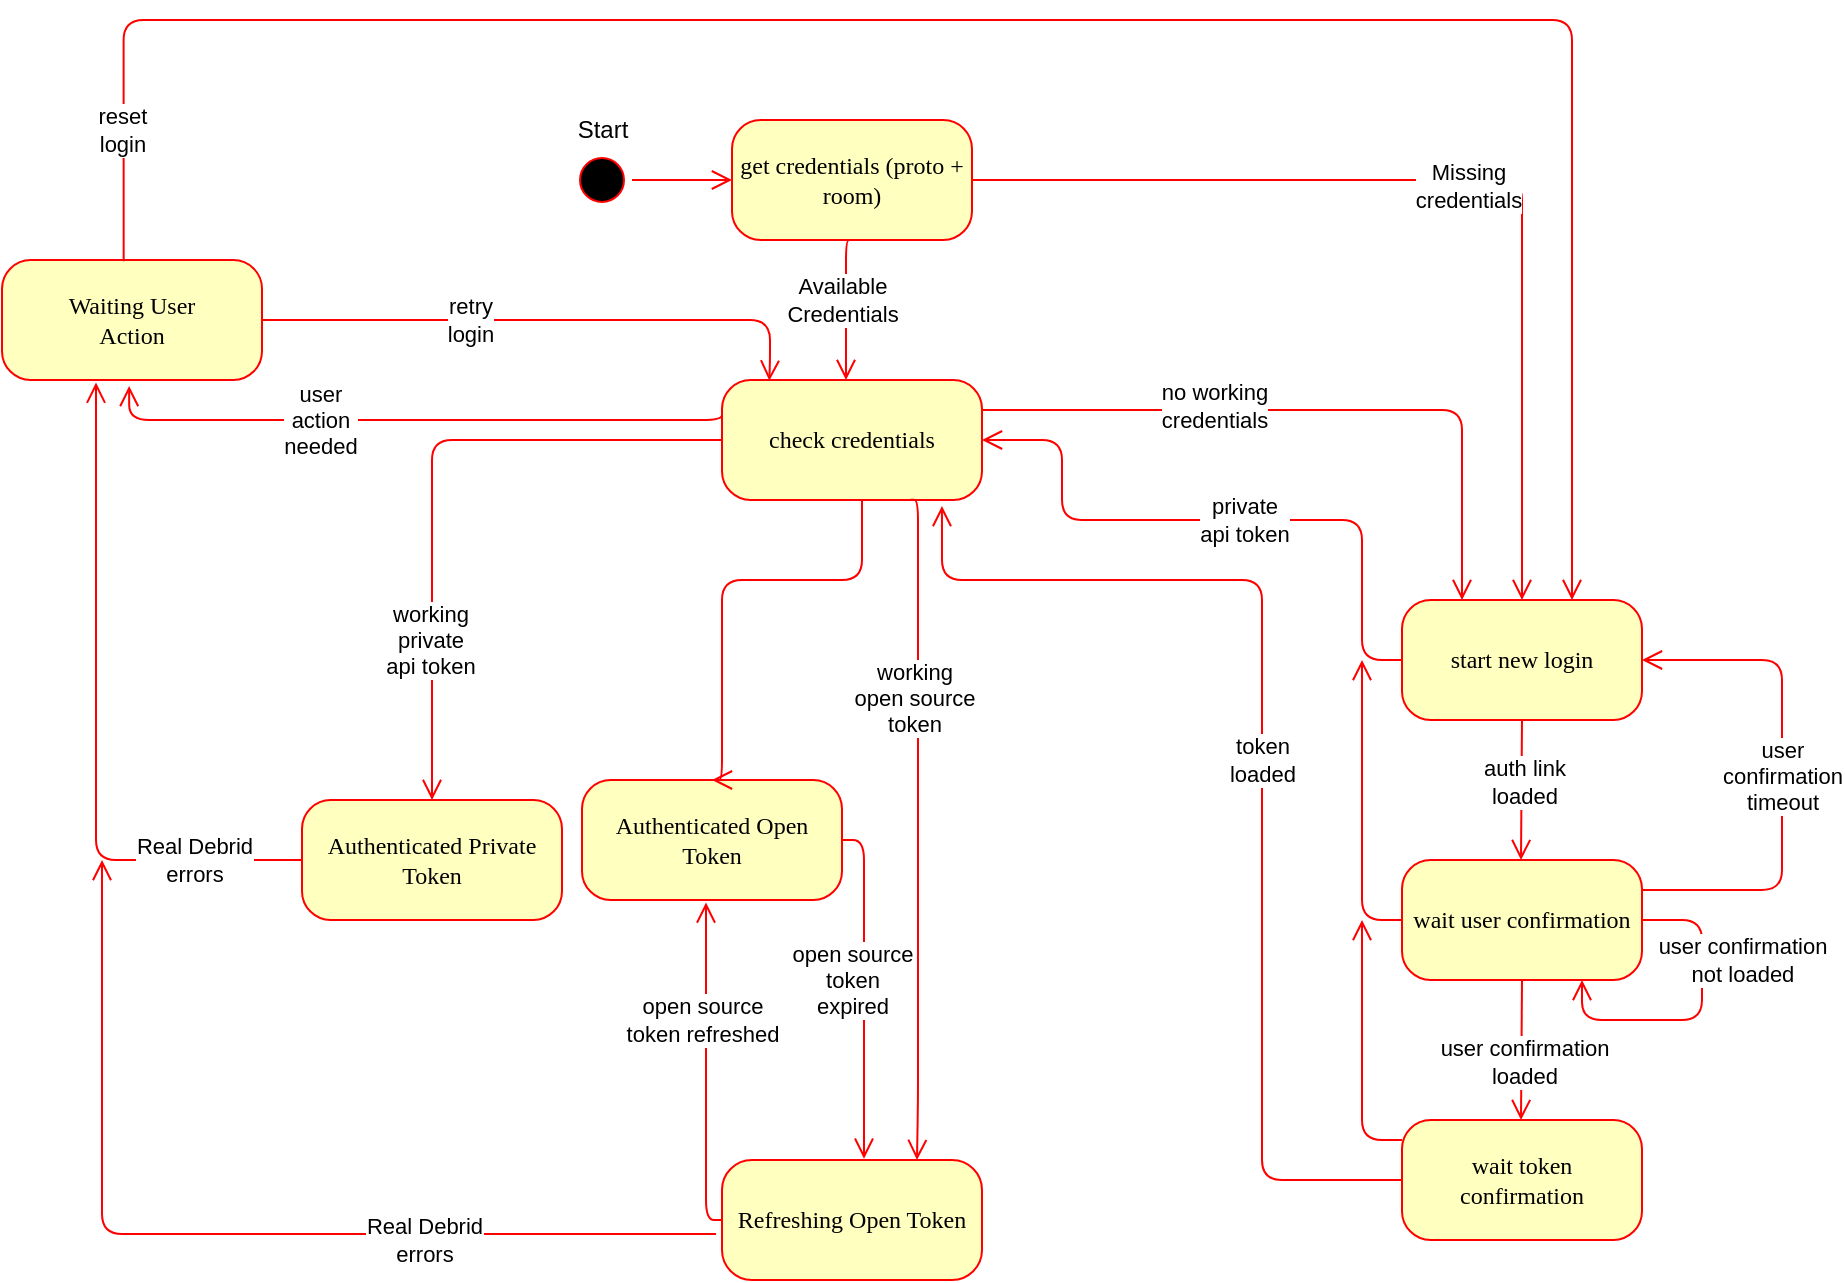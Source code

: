 <mxfile version="15.3.1" type="github">
  <diagram name="Page-1" id="58cdce13-f638-feb5-8d6f-7d28b1aa9fa0">
    <mxGraphModel dx="1021" dy="1112" grid="1" gridSize="10" guides="1" tooltips="1" connect="1" arrows="1" fold="1" page="1" pageScale="1" pageWidth="1100" pageHeight="850" background="none" math="0" shadow="0">
      <root>
        <mxCell id="0" />
        <mxCell id="1" parent="0" />
        <mxCell id="382b91b5511bd0f7-1" value="" style="ellipse;html=1;shape=startState;fillColor=#000000;strokeColor=#ff0000;rounded=1;shadow=0;comic=0;labelBackgroundColor=none;fontFamily=Verdana;fontSize=12;fontColor=#000000;align=center;direction=south;" parent="1" vertex="1">
          <mxGeometry x="385" y="105" width="30" height="30" as="geometry" />
        </mxCell>
        <mxCell id="382b91b5511bd0f7-5" value="Authenticated Open Token" style="rounded=1;whiteSpace=wrap;html=1;arcSize=24;fillColor=#ffffc0;strokeColor=#ff0000;shadow=0;comic=0;labelBackgroundColor=none;fontFamily=Verdana;fontSize=12;fontColor=#000000;align=center;" parent="1" vertex="1">
          <mxGeometry x="390" y="420" width="130" height="60" as="geometry" />
        </mxCell>
        <mxCell id="382b91b5511bd0f7-6" value="get credentials (proto + room)" style="rounded=1;whiteSpace=wrap;html=1;arcSize=24;fillColor=#ffffc0;strokeColor=#ff0000;shadow=0;comic=0;labelBackgroundColor=none;fontFamily=Verdana;fontSize=12;fontColor=#000000;align=center;" parent="1" vertex="1">
          <mxGeometry x="465" y="90" width="120" height="60" as="geometry" />
        </mxCell>
        <mxCell id="3cde6dad864a17aa-3" style="edgeStyle=orthogonalEdgeStyle;html=1;exitX=1;exitY=0.25;entryX=0.25;entryY=0;labelBackgroundColor=none;endArrow=open;endSize=8;strokeColor=#ff0000;fontFamily=Verdana;fontSize=12;align=left;" parent="1" source="382b91b5511bd0f7-7" target="382b91b5511bd0f7-9" edge="1">
          <mxGeometry relative="1" as="geometry" />
        </mxCell>
        <mxCell id="382b91b5511bd0f7-7" value="check credentials" style="rounded=1;whiteSpace=wrap;html=1;arcSize=24;fillColor=#ffffc0;strokeColor=#ff0000;shadow=0;comic=0;labelBackgroundColor=none;fontFamily=Verdana;fontSize=12;fontColor=#000000;align=center;" parent="1" vertex="1">
          <mxGeometry x="460" y="220" width="130" height="60" as="geometry" />
        </mxCell>
        <mxCell id="3cde6dad864a17aa-4" style="edgeStyle=orthogonalEdgeStyle;html=1;exitX=1;exitY=0.5;labelBackgroundColor=none;endArrow=open;endSize=8;strokeColor=#ff0000;fontFamily=Verdana;fontSize=12;align=left;exitDx=0;exitDy=0;entryX=0.5;entryY=0;entryDx=0;entryDy=0;" parent="1" source="382b91b5511bd0f7-6" target="382b91b5511bd0f7-9" edge="1">
          <mxGeometry relative="1" as="geometry">
            <Array as="points">
              <mxPoint x="860" y="120" />
            </Array>
            <mxPoint x="580" y="160" as="targetPoint" />
          </mxGeometry>
        </mxCell>
        <mxCell id="F9N_rp_ZScv7wXBiVBBy-1" value="Missing&lt;br&gt; credentials" style="edgeLabel;html=1;align=center;verticalAlign=middle;resizable=0;points=[];" parent="3cde6dad864a17aa-4" vertex="1" connectable="0">
          <mxGeometry x="0.021" y="-3" relative="1" as="geometry">
            <mxPoint as="offset" />
          </mxGeometry>
        </mxCell>
        <mxCell id="382b91b5511bd0f7-9" value="start new login" style="rounded=1;whiteSpace=wrap;html=1;arcSize=24;fillColor=#ffffc0;strokeColor=#ff0000;shadow=0;comic=0;labelBackgroundColor=none;fontFamily=Verdana;fontSize=12;fontColor=#000000;align=center;" parent="1" vertex="1">
          <mxGeometry x="800" y="330" width="120" height="60" as="geometry" />
        </mxCell>
        <mxCell id="2a3bc250acf0617d-9" style="edgeStyle=orthogonalEdgeStyle;html=1;labelBackgroundColor=none;endArrow=open;endSize=8;strokeColor=#ff0000;fontFamily=Verdana;fontSize=12;align=left;" parent="1" source="382b91b5511bd0f7-1" target="382b91b5511bd0f7-6" edge="1">
          <mxGeometry relative="1" as="geometry" />
        </mxCell>
        <mxCell id="2a3bc250acf0617d-10" style="edgeStyle=orthogonalEdgeStyle;html=1;labelBackgroundColor=none;endArrow=open;endSize=8;strokeColor=#ff0000;fontFamily=Verdana;fontSize=12;align=left;exitX=0.5;exitY=1;exitDx=0;exitDy=0;" parent="1" source="382b91b5511bd0f7-6" edge="1">
          <mxGeometry relative="1" as="geometry">
            <Array as="points">
              <mxPoint x="522" y="150" />
            </Array>
            <mxPoint x="522" y="220" as="targetPoint" />
          </mxGeometry>
        </mxCell>
        <mxCell id="F9N_rp_ZScv7wXBiVBBy-3" value="Available&lt;br&gt;Credentials" style="edgeLabel;html=1;align=center;verticalAlign=middle;resizable=0;points=[];" parent="1" vertex="1" connectable="0">
          <mxGeometry x="520" y="180" as="geometry" />
        </mxCell>
        <mxCell id="F9N_rp_ZScv7wXBiVBBy-4" value="&lt;div&gt;no working&lt;/div&gt;&lt;div&gt; credentials&lt;/div&gt;" style="edgeLabel;html=1;align=center;verticalAlign=middle;resizable=0;points=[];" parent="1" vertex="1" connectable="0">
          <mxGeometry x="720" y="240" as="geometry">
            <mxPoint x="-14" y="-7" as="offset" />
          </mxGeometry>
        </mxCell>
        <mxCell id="F9N_rp_ZScv7wXBiVBBy-12" value="Refreshing Open Token" style="rounded=1;whiteSpace=wrap;html=1;arcSize=25;fillColor=#ffffc0;strokeColor=#ff0000;shadow=0;comic=0;labelBackgroundColor=none;fontFamily=Verdana;fontSize=12;fontColor=#000000;align=center;" parent="1" vertex="1">
          <mxGeometry x="460" y="610" width="130" height="60" as="geometry" />
        </mxCell>
        <mxCell id="F9N_rp_ZScv7wXBiVBBy-16" style="edgeStyle=elbowEdgeStyle;html=1;labelBackgroundColor=none;endArrow=open;endSize=8;strokeColor=#ff0000;fontFamily=Verdana;fontSize=12;align=left;exitX=0;exitY=0.5;exitDx=0;exitDy=0;entryX=0.478;entryY=1.021;entryDx=0;entryDy=0;entryPerimeter=0;" parent="1" edge="1" target="382b91b5511bd0f7-5" source="F9N_rp_ZScv7wXBiVBBy-12">
          <mxGeometry relative="1" as="geometry">
            <mxPoint x="530" y="540" as="sourcePoint" />
            <mxPoint x="443" y="500" as="targetPoint" />
            <Array as="points">
              <mxPoint x="452" y="560" />
              <mxPoint x="640" y="520" />
              <mxPoint x="540" y="510" />
            </Array>
          </mxGeometry>
        </mxCell>
        <mxCell id="F9N_rp_ZScv7wXBiVBBy-18" style="edgeStyle=orthogonalEdgeStyle;html=1;labelBackgroundColor=none;endArrow=open;endSize=8;strokeColor=#ff0000;fontFamily=Verdana;fontSize=12;align=left;entryX=0.5;entryY=0;entryDx=0;entryDy=0;" parent="1" edge="1" target="382b91b5511bd0f7-5">
          <mxGeometry relative="1" as="geometry">
            <mxPoint x="530" y="280" as="sourcePoint" />
            <Array as="points">
              <mxPoint x="530" y="320" />
              <mxPoint x="460" y="320" />
              <mxPoint x="460" y="420" />
            </Array>
            <mxPoint x="530" y="420" as="targetPoint" />
          </mxGeometry>
        </mxCell>
        <mxCell id="F9N_rp_ZScv7wXBiVBBy-22" style="edgeStyle=orthogonalEdgeStyle;html=1;exitX=0;exitY=0.5;entryX=1;entryY=0.5;labelBackgroundColor=none;endArrow=open;endSize=8;strokeColor=#ff0000;fontFamily=Verdana;fontSize=12;align=left;exitDx=0;exitDy=0;entryDx=0;entryDy=0;" parent="1" source="382b91b5511bd0f7-9" target="382b91b5511bd0f7-7" edge="1">
          <mxGeometry relative="1" as="geometry">
            <mxPoint x="730" y="425" as="sourcePoint" />
            <mxPoint x="990" y="520" as="targetPoint" />
            <Array as="points">
              <mxPoint x="780" y="360" />
              <mxPoint x="780" y="290" />
              <mxPoint x="630" y="290" />
              <mxPoint x="630" y="250" />
            </Array>
          </mxGeometry>
        </mxCell>
        <mxCell id="F9N_rp_ZScv7wXBiVBBy-23" value="private&lt;br&gt;api token" style="edgeLabel;html=1;align=center;verticalAlign=middle;resizable=0;points=[];" parent="F9N_rp_ZScv7wXBiVBBy-22" vertex="1" connectable="0">
          <mxGeometry x="0.071" y="1" relative="1" as="geometry">
            <mxPoint x="22" y="-1" as="offset" />
          </mxGeometry>
        </mxCell>
        <mxCell id="F9N_rp_ZScv7wXBiVBBy-26" value="wait user confirmation" style="rounded=1;whiteSpace=wrap;html=1;arcSize=24;fillColor=#ffffc0;strokeColor=#ff0000;shadow=0;comic=0;labelBackgroundColor=none;fontFamily=Verdana;fontSize=12;fontColor=#000000;align=center;" parent="1" vertex="1">
          <mxGeometry x="800" y="460" width="120" height="60" as="geometry" />
        </mxCell>
        <mxCell id="F9N_rp_ZScv7wXBiVBBy-27" value="&lt;div&gt;wait token&lt;/div&gt;&lt;div&gt;confirmation&lt;br&gt;&lt;/div&gt;" style="rounded=1;whiteSpace=wrap;html=1;arcSize=24;fillColor=#ffffc0;strokeColor=#ff0000;shadow=0;comic=0;labelBackgroundColor=none;fontFamily=Verdana;fontSize=12;fontColor=#000000;align=center;" parent="1" vertex="1">
          <mxGeometry x="800" y="590" width="120" height="60" as="geometry" />
        </mxCell>
        <mxCell id="F9N_rp_ZScv7wXBiVBBy-28" style="edgeStyle=elbowEdgeStyle;html=1;labelBackgroundColor=none;endArrow=open;endSize=8;strokeColor=#ff0000;fontFamily=Verdana;fontSize=12;align=left;exitX=0.5;exitY=1;exitDx=0;exitDy=0;entryX=0.5;entryY=0;entryDx=0;entryDy=0;" parent="1" source="382b91b5511bd0f7-9" target="F9N_rp_ZScv7wXBiVBBy-26" edge="1">
          <mxGeometry relative="1" as="geometry">
            <mxPoint x="859.5" y="400" as="sourcePoint" />
            <mxPoint x="860" y="430" as="targetPoint" />
            <Array as="points">
              <mxPoint x="859.5" y="435" />
            </Array>
          </mxGeometry>
        </mxCell>
        <mxCell id="F9N_rp_ZScv7wXBiVBBy-29" value="&lt;div&gt;auth link&lt;/div&gt;&lt;div&gt;loaded&lt;/div&gt;" style="edgeLabel;html=1;align=center;verticalAlign=middle;resizable=0;points=[];" parent="F9N_rp_ZScv7wXBiVBBy-28" vertex="1" connectable="0">
          <mxGeometry x="-0.394" y="3" relative="1" as="geometry">
            <mxPoint x="-2" y="10" as="offset" />
          </mxGeometry>
        </mxCell>
        <mxCell id="F9N_rp_ZScv7wXBiVBBy-30" style="edgeStyle=orthogonalEdgeStyle;html=1;entryX=0.75;entryY=1;labelBackgroundColor=none;endArrow=open;endSize=8;strokeColor=#ff0000;fontFamily=Verdana;fontSize=12;align=left;exitX=1;exitY=0.5;exitDx=0;exitDy=0;entryDx=0;entryDy=0;" parent="1" source="F9N_rp_ZScv7wXBiVBBy-26" target="F9N_rp_ZScv7wXBiVBBy-26" edge="1">
          <mxGeometry relative="1" as="geometry">
            <mxPoint x="950" y="490" as="sourcePoint" />
            <Array as="points">
              <mxPoint x="950" y="490" />
              <mxPoint x="950" y="540" />
              <mxPoint x="890" y="540" />
            </Array>
            <mxPoint x="780" y="580" as="targetPoint" />
          </mxGeometry>
        </mxCell>
        <mxCell id="F9N_rp_ZScv7wXBiVBBy-31" style="edgeStyle=elbowEdgeStyle;html=1;labelBackgroundColor=none;endArrow=open;endSize=8;strokeColor=#ff0000;fontFamily=Verdana;fontSize=12;align=left;exitX=0.5;exitY=1;exitDx=0;exitDy=0;" parent="1" edge="1">
          <mxGeometry relative="1" as="geometry">
            <mxPoint x="860" y="520" as="sourcePoint" />
            <mxPoint x="860" y="590" as="targetPoint" />
            <Array as="points">
              <mxPoint x="859.5" y="565" />
            </Array>
          </mxGeometry>
        </mxCell>
        <mxCell id="F9N_rp_ZScv7wXBiVBBy-32" value="&lt;div&gt;user confirmation&lt;/div&gt;&lt;div&gt;loaded&lt;br&gt;&lt;/div&gt;" style="edgeLabel;html=1;align=center;verticalAlign=middle;resizable=0;points=[];" parent="F9N_rp_ZScv7wXBiVBBy-31" vertex="1" connectable="0">
          <mxGeometry x="-0.394" y="3" relative="1" as="geometry">
            <mxPoint x="-2" y="20" as="offset" />
          </mxGeometry>
        </mxCell>
        <mxCell id="F9N_rp_ZScv7wXBiVBBy-33" style="edgeStyle=orthogonalEdgeStyle;html=1;entryX=0.846;entryY=1.05;labelBackgroundColor=none;endArrow=open;endSize=8;strokeColor=#ff0000;fontFamily=Verdana;fontSize=12;align=left;exitX=0;exitY=0.5;exitDx=0;exitDy=0;entryDx=0;entryDy=0;entryPerimeter=0;" parent="1" source="F9N_rp_ZScv7wXBiVBBy-27" target="382b91b5511bd0f7-7" edge="1">
          <mxGeometry relative="1" as="geometry">
            <mxPoint x="770" y="610" as="sourcePoint" />
            <Array as="points">
              <mxPoint x="730" y="620" />
              <mxPoint x="730" y="320" />
              <mxPoint x="570" y="320" />
            </Array>
            <mxPoint x="590" y="450" as="targetPoint" />
          </mxGeometry>
        </mxCell>
        <mxCell id="F9N_rp_ZScv7wXBiVBBy-34" value="&lt;div&gt;token&lt;/div&gt;&lt;div&gt;loaded&lt;br&gt;&lt;/div&gt;" style="edgeLabel;html=1;align=center;verticalAlign=middle;resizable=0;points=[];" parent="F9N_rp_ZScv7wXBiVBBy-33" vertex="1" connectable="0">
          <mxGeometry x="0.043" y="-3" relative="1" as="geometry">
            <mxPoint x="-3" y="15" as="offset" />
          </mxGeometry>
        </mxCell>
        <mxCell id="F9N_rp_ZScv7wXBiVBBy-36" value="&lt;div&gt;open source&lt;/div&gt;&lt;div&gt;token refreshed&lt;br&gt;&lt;/div&gt;" style="edgeLabel;html=1;align=center;verticalAlign=middle;resizable=0;points=[];" parent="1" vertex="1" connectable="0">
          <mxGeometry x="450" y="540" as="geometry" />
        </mxCell>
        <mxCell id="F9N_rp_ZScv7wXBiVBBy-37" value="&lt;div&gt;user confirmation&lt;/div&gt;&lt;div&gt;not loaded&lt;br&gt;&lt;/div&gt;" style="edgeLabel;html=1;align=center;verticalAlign=middle;resizable=0;points=[];" parent="1" vertex="1" connectable="0">
          <mxGeometry x="970" y="510" as="geometry" />
        </mxCell>
        <mxCell id="F9N_rp_ZScv7wXBiVBBy-40" style="edgeStyle=elbowEdgeStyle;html=1;labelBackgroundColor=none;endArrow=open;endSize=8;strokeColor=#ff0000;fontFamily=Verdana;fontSize=12;align=left;exitX=1;exitY=0.5;exitDx=0;exitDy=0;entryX=0.543;entryY=-0.01;entryDx=0;entryDy=0;entryPerimeter=0;" parent="1" edge="1" target="F9N_rp_ZScv7wXBiVBBy-12" source="382b91b5511bd0f7-5">
          <mxGeometry relative="1" as="geometry">
            <mxPoint x="520" y="480" as="sourcePoint" />
            <mxPoint x="520" y="540" as="targetPoint" />
            <Array as="points">
              <mxPoint x="531" y="510" />
              <mxPoint x="520" y="510" />
            </Array>
          </mxGeometry>
        </mxCell>
        <mxCell id="F9N_rp_ZScv7wXBiVBBy-41" value="&lt;div&gt;open source&lt;/div&gt;&lt;div&gt;token &lt;br&gt;&lt;/div&gt;&lt;div&gt;expired&lt;br&gt;&lt;/div&gt;" style="edgeLabel;html=1;align=center;verticalAlign=middle;resizable=0;points=[];" parent="F9N_rp_ZScv7wXBiVBBy-40" vertex="1" connectable="0">
          <mxGeometry x="-0.367" y="-1" relative="1" as="geometry">
            <mxPoint x="-5" y="27" as="offset" />
          </mxGeometry>
        </mxCell>
        <mxCell id="F9N_rp_ZScv7wXBiVBBy-42" style="edgeStyle=elbowEdgeStyle;html=1;labelBackgroundColor=none;endArrow=open;endSize=8;strokeColor=#ff0000;fontFamily=Verdana;fontSize=12;align=left;exitX=0;exitY=0.5;exitDx=0;exitDy=0;" parent="1" source="F9N_rp_ZScv7wXBiVBBy-26" edge="1">
          <mxGeometry relative="1" as="geometry">
            <mxPoint x="780" y="490" as="sourcePoint" />
            <mxPoint x="780" y="360" as="targetPoint" />
            <Array as="points">
              <mxPoint x="780" y="350" />
              <mxPoint x="780" y="460" />
              <mxPoint x="790" y="460" />
            </Array>
          </mxGeometry>
        </mxCell>
        <mxCell id="F9N_rp_ZScv7wXBiVBBy-43" style="edgeStyle=elbowEdgeStyle;html=1;labelBackgroundColor=none;endArrow=open;endSize=8;strokeColor=#ff0000;fontFamily=Verdana;fontSize=12;align=left;exitX=0;exitY=0.5;exitDx=0;exitDy=0;" parent="1" edge="1">
          <mxGeometry relative="1" as="geometry">
            <mxPoint x="800" y="600" as="sourcePoint" />
            <mxPoint x="780" y="490" as="targetPoint" />
            <Array as="points">
              <mxPoint x="780" y="460" />
              <mxPoint x="780" y="570" />
              <mxPoint x="790" y="570" />
            </Array>
          </mxGeometry>
        </mxCell>
        <mxCell id="S2DreNZuNs3_jRe_7X1X-1" value="&lt;div&gt;Authenticated Private Token&lt;/div&gt;" style="rounded=1;whiteSpace=wrap;html=1;arcSize=24;fillColor=#ffffc0;strokeColor=#ff0000;shadow=0;comic=0;labelBackgroundColor=none;fontFamily=Verdana;fontSize=12;fontColor=#000000;align=center;" vertex="1" parent="1">
          <mxGeometry x="250" y="430" width="130" height="60" as="geometry" />
        </mxCell>
        <mxCell id="S2DreNZuNs3_jRe_7X1X-2" style="edgeStyle=orthogonalEdgeStyle;html=1;labelBackgroundColor=none;endArrow=open;endSize=8;strokeColor=#ff0000;fontFamily=Verdana;fontSize=12;align=left;entryX=0.5;entryY=0;entryDx=0;entryDy=0;" edge="1" parent="1" target="S2DreNZuNs3_jRe_7X1X-1">
          <mxGeometry relative="1" as="geometry">
            <mxPoint x="460" y="250" as="sourcePoint" />
            <Array as="points">
              <mxPoint x="315" y="250" />
            </Array>
            <mxPoint x="330" y="410" as="targetPoint" />
          </mxGeometry>
        </mxCell>
        <mxCell id="S2DreNZuNs3_jRe_7X1X-3" value="working&lt;br&gt;private&lt;br&gt;api token" style="edgeLabel;html=1;align=center;verticalAlign=middle;resizable=0;points=[];" vertex="1" connectable="0" parent="1">
          <mxGeometry x="330" y="350" as="geometry">
            <mxPoint x="-16" as="offset" />
          </mxGeometry>
        </mxCell>
        <mxCell id="S2DreNZuNs3_jRe_7X1X-4" style="edgeStyle=orthogonalEdgeStyle;html=1;labelBackgroundColor=none;endArrow=open;endSize=8;strokeColor=#ff0000;fontFamily=Verdana;fontSize=12;align=left;entryX=0.75;entryY=0;entryDx=0;entryDy=0;exitX=0.724;exitY=0.998;exitDx=0;exitDy=0;exitPerimeter=0;" edge="1" parent="1" source="382b91b5511bd0f7-7" target="F9N_rp_ZScv7wXBiVBBy-12">
          <mxGeometry relative="1" as="geometry">
            <mxPoint x="530" y="280" as="sourcePoint" />
            <Array as="points">
              <mxPoint x="558" y="280" />
              <mxPoint x="558" y="580" />
            </Array>
            <mxPoint x="400" y="580" as="targetPoint" />
          </mxGeometry>
        </mxCell>
        <mxCell id="S2DreNZuNs3_jRe_7X1X-8" value="&lt;div&gt;Waiting User&lt;/div&gt;&lt;div&gt;Action&lt;/div&gt;" style="rounded=1;whiteSpace=wrap;html=1;arcSize=24;fillColor=#ffffc0;strokeColor=#ff0000;shadow=0;comic=0;labelBackgroundColor=none;fontFamily=Verdana;fontSize=12;fontColor=#000000;align=center;" vertex="1" parent="1">
          <mxGeometry x="100" y="160" width="130" height="60" as="geometry" />
        </mxCell>
        <mxCell id="S2DreNZuNs3_jRe_7X1X-9" value="&lt;div&gt;Start&lt;/div&gt;" style="text;html=1;align=center;verticalAlign=middle;resizable=0;points=[];autosize=1;strokeColor=none;fillColor=none;" vertex="1" parent="1">
          <mxGeometry x="380" y="85" width="40" height="20" as="geometry" />
        </mxCell>
        <mxCell id="S2DreNZuNs3_jRe_7X1X-10" style="edgeStyle=orthogonalEdgeStyle;html=1;labelBackgroundColor=none;endArrow=open;endSize=8;strokeColor=#ff0000;fontFamily=Verdana;fontSize=12;align=left;entryX=0.489;entryY=1.05;entryDx=0;entryDy=0;exitX=0;exitY=0.25;exitDx=0;exitDy=0;entryPerimeter=0;" edge="1" parent="1" source="382b91b5511bd0f7-7" target="S2DreNZuNs3_jRe_7X1X-8">
          <mxGeometry relative="1" as="geometry">
            <mxPoint x="250" y="180" as="sourcePoint" />
            <mxPoint x="425" y="180" as="targetPoint" />
            <Array as="points">
              <mxPoint x="460" y="240" />
              <mxPoint x="164" y="240" />
            </Array>
          </mxGeometry>
        </mxCell>
        <mxCell id="S2DreNZuNs3_jRe_7X1X-11" value="&lt;div&gt;user &lt;br&gt;&lt;/div&gt;&lt;div&gt;action &lt;br&gt;&lt;/div&gt;&lt;div&gt;needed&lt;/div&gt;" style="edgeLabel;html=1;align=center;verticalAlign=middle;resizable=0;points=[];" vertex="1" connectable="0" parent="1">
          <mxGeometry x="275" y="240" as="geometry">
            <mxPoint x="-16" as="offset" />
          </mxGeometry>
        </mxCell>
        <mxCell id="S2DreNZuNs3_jRe_7X1X-12" style="edgeStyle=orthogonalEdgeStyle;html=1;labelBackgroundColor=none;endArrow=open;endSize=8;strokeColor=#ff0000;fontFamily=Verdana;fontSize=12;align=left;entryX=0.182;entryY=0.006;entryDx=0;entryDy=0;exitX=1;exitY=0.5;exitDx=0;exitDy=0;entryPerimeter=0;" edge="1" parent="1" source="S2DreNZuNs3_jRe_7X1X-8" target="382b91b5511bd0f7-7">
          <mxGeometry relative="1" as="geometry">
            <mxPoint x="380" y="180" as="sourcePoint" />
            <mxPoint x="126.79" y="120.0" as="targetPoint" />
            <Array as="points">
              <mxPoint x="484" y="190" />
              <mxPoint x="484" y="210" />
              <mxPoint x="484" y="210" />
            </Array>
          </mxGeometry>
        </mxCell>
        <mxCell id="S2DreNZuNs3_jRe_7X1X-13" value="&lt;div&gt;retry&lt;/div&gt;&lt;div&gt;login&lt;br&gt;&lt;/div&gt;" style="edgeLabel;html=1;align=center;verticalAlign=middle;resizable=0;points=[];" vertex="1" connectable="0" parent="1">
          <mxGeometry x="350" y="190" as="geometry">
            <mxPoint x="-16" as="offset" />
          </mxGeometry>
        </mxCell>
        <mxCell id="S2DreNZuNs3_jRe_7X1X-14" style="edgeStyle=orthogonalEdgeStyle;html=1;labelBackgroundColor=none;endArrow=open;endSize=8;strokeColor=#ff0000;fontFamily=Verdana;fontSize=12;align=left;entryX=0.5;entryY=0;entryDx=0;entryDy=0;exitX=0.468;exitY=0.011;exitDx=0;exitDy=0;exitPerimeter=0;" edge="1" parent="1" source="S2DreNZuNs3_jRe_7X1X-8">
          <mxGeometry relative="1" as="geometry">
            <Array as="points">
              <mxPoint x="161" y="40" />
              <mxPoint x="885" y="40" />
            </Array>
            <mxPoint x="885" y="330" as="targetPoint" />
            <mxPoint x="161" y="159" as="sourcePoint" />
          </mxGeometry>
        </mxCell>
        <mxCell id="S2DreNZuNs3_jRe_7X1X-15" value="&lt;div&gt;reset&lt;/div&gt;&lt;div&gt;login&lt;br&gt;&lt;/div&gt;" style="edgeLabel;html=1;align=center;verticalAlign=middle;resizable=0;points=[];" vertex="1" connectable="0" parent="S2DreNZuNs3_jRe_7X1X-14">
          <mxGeometry x="0.021" y="-3" relative="1" as="geometry">
            <mxPoint x="-460" y="52" as="offset" />
          </mxGeometry>
        </mxCell>
        <mxCell id="S2DreNZuNs3_jRe_7X1X-16" style="edgeStyle=orthogonalEdgeStyle;html=1;entryX=1;entryY=0.5;labelBackgroundColor=none;endArrow=open;endSize=8;strokeColor=#ff0000;fontFamily=Verdana;fontSize=12;align=left;exitX=1;exitY=0.25;exitDx=0;exitDy=0;entryDx=0;entryDy=0;" edge="1" parent="1" source="F9N_rp_ZScv7wXBiVBBy-26" target="382b91b5511bd0f7-9">
          <mxGeometry relative="1" as="geometry">
            <mxPoint x="960" y="400" as="sourcePoint" />
            <Array as="points">
              <mxPoint x="990" y="475" />
              <mxPoint x="990" y="360" />
            </Array>
            <mxPoint x="930" y="430" as="targetPoint" />
          </mxGeometry>
        </mxCell>
        <mxCell id="S2DreNZuNs3_jRe_7X1X-17" value="&lt;div&gt;user&lt;/div&gt;&lt;div&gt;confirmation&lt;/div&gt;&lt;div&gt;timeout&lt;br&gt;&lt;/div&gt;" style="edgeLabel;html=1;align=center;verticalAlign=middle;resizable=0;points=[];" vertex="1" connectable="0" parent="1">
          <mxGeometry x="1000.0" y="419.997" as="geometry">
            <mxPoint x="-10" y="-2" as="offset" />
          </mxGeometry>
        </mxCell>
        <mxCell id="S2DreNZuNs3_jRe_7X1X-19" style="edgeStyle=orthogonalEdgeStyle;html=1;labelBackgroundColor=none;endArrow=open;endSize=8;strokeColor=#ff0000;fontFamily=Verdana;fontSize=12;align=left;entryX=0.358;entryY=1.022;entryDx=0;entryDy=0;exitX=0;exitY=0.5;exitDx=0;exitDy=0;entryPerimeter=0;" edge="1" parent="1" source="S2DreNZuNs3_jRe_7X1X-1" target="S2DreNZuNs3_jRe_7X1X-8">
          <mxGeometry relative="1" as="geometry">
            <mxPoint x="250" y="500" as="sourcePoint" />
            <Array as="points">
              <mxPoint x="147" y="460" />
              <mxPoint x="147" y="221" />
            </Array>
            <mxPoint x="105" y="680" as="targetPoint" />
          </mxGeometry>
        </mxCell>
        <mxCell id="S2DreNZuNs3_jRe_7X1X-20" value="&lt;div&gt;Real Debrid&lt;/div&gt;&lt;div&gt;errors&lt;br&gt;&lt;/div&gt;" style="edgeLabel;html=1;align=center;verticalAlign=middle;resizable=0;points=[];" vertex="1" connectable="0" parent="1">
          <mxGeometry x="200" y="460" as="geometry">
            <mxPoint x="-4" as="offset" />
          </mxGeometry>
        </mxCell>
        <mxCell id="S2DreNZuNs3_jRe_7X1X-21" value="working &lt;br&gt;&lt;div&gt;open source&lt;/div&gt;&lt;div&gt;token&lt;br&gt;&lt;/div&gt;" style="edgeLabel;html=1;align=center;verticalAlign=middle;resizable=0;points=[];" vertex="1" connectable="0" parent="1">
          <mxGeometry x="560" y="430" as="geometry">
            <mxPoint x="-4" y="-51" as="offset" />
          </mxGeometry>
        </mxCell>
        <mxCell id="S2DreNZuNs3_jRe_7X1X-22" style="edgeStyle=orthogonalEdgeStyle;html=1;labelBackgroundColor=none;endArrow=open;endSize=8;strokeColor=#ff0000;fontFamily=Verdana;fontSize=12;align=left;exitX=-0.023;exitY=0.617;exitDx=0;exitDy=0;exitPerimeter=0;" edge="1" parent="1" source="F9N_rp_ZScv7wXBiVBBy-12">
          <mxGeometry relative="1" as="geometry">
            <mxPoint x="330" y="758.68" as="sourcePoint" />
            <Array as="points">
              <mxPoint x="150" y="647" />
            </Array>
            <mxPoint x="150" y="460" as="targetPoint" />
          </mxGeometry>
        </mxCell>
        <mxCell id="S2DreNZuNs3_jRe_7X1X-24" value="&lt;div&gt;Real Debrid&lt;/div&gt;&lt;div&gt;errors&lt;br&gt;&lt;/div&gt;" style="edgeLabel;html=1;align=center;verticalAlign=middle;resizable=0;points=[];" vertex="1" connectable="0" parent="1">
          <mxGeometry x="315" y="650" as="geometry">
            <mxPoint x="-4" as="offset" />
          </mxGeometry>
        </mxCell>
      </root>
    </mxGraphModel>
  </diagram>
</mxfile>
